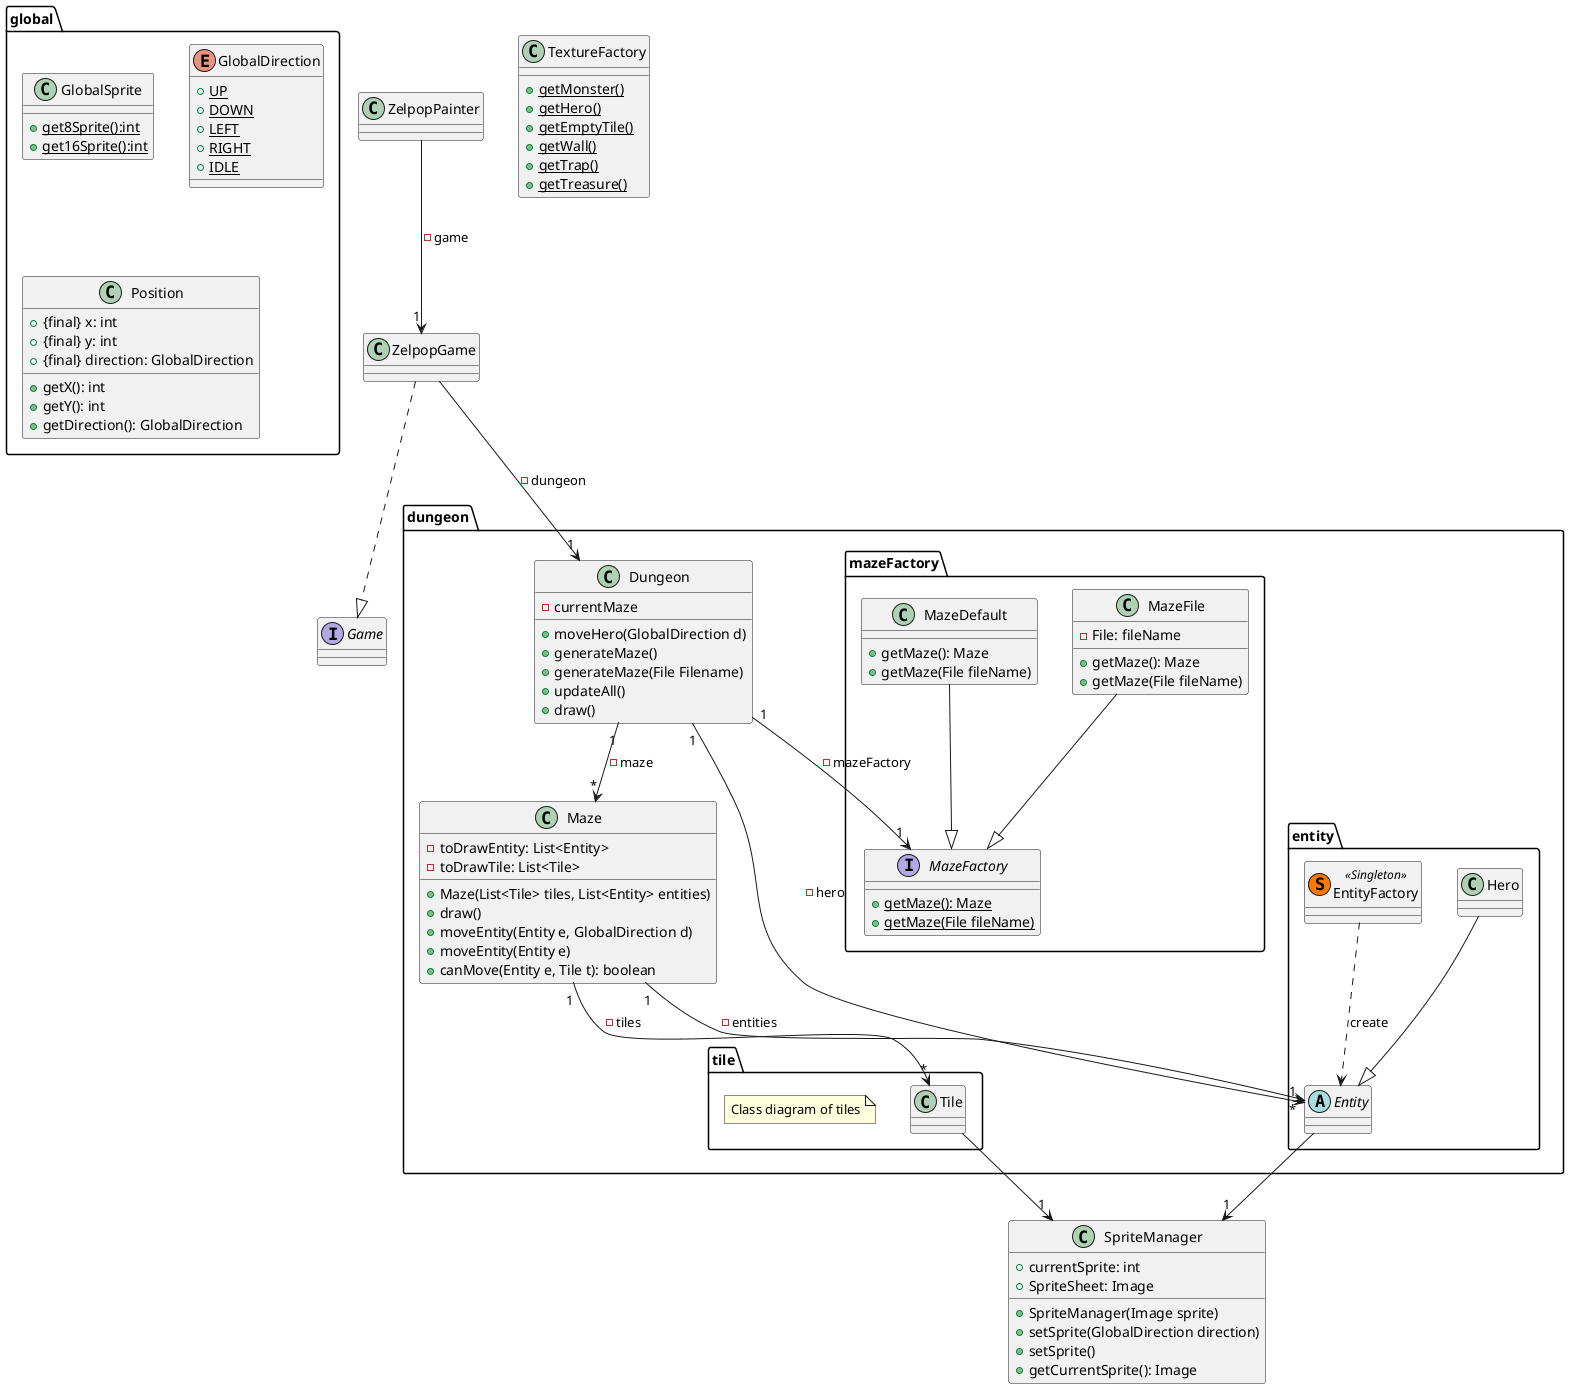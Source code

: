 @startuml

class ZelpopGame{

}

interface Game{

}

package dungeon{

    class Dungeon{
        - currentMaze
        + moveHero(GlobalDirection d)
        + generateMaze()
        + generateMaze(File Filename)
        + updateAll()
        + draw()
    }

    class Maze{
        - toDrawEntity: List<Entity>
        - toDrawTile: List<Tile>
        + Maze(List<Tile> tiles, List<Entity> entities)
        + draw()
        + moveEntity(Entity e, GlobalDirection d)
        + moveEntity(Entity e)
        + canMove(Entity e, Tile t): boolean
    }

    package tile{

        class Tile{

        }

        note "Class diagram of tiles" as N1

    }

    package entity{

        abstract Entity{

        }

        class Hero{

        }

        class EntityFactory << (S,#FF7700) Singleton >>{

        }

    }

    package mazeFactory{

        interface MazeFactory{
            + {static}getMaze(): Maze
            + {static}getMaze(File fileName)
        }

        class MazeFile{
            - File: fileName
            + getMaze(): Maze
            + getMaze(File fileName)
        }

        class MazeDefault{
            + getMaze(): Maze
            + getMaze(File fileName)
        }

    }

}


class ZelpopPainter{

}

class TextureFactory{
    + {static}getMonster()
    + {static}getHero()
    + {static}getEmptyTile()
    + {static}getWall()
    + {static}getTrap()
    + {static}getTreasure()
}

class SpriteManager{
    + currentSprite: int
    + SpriteSheet: Image
    + SpriteManager(Image sprite)
    + setSprite(GlobalDirection direction)
    + setSprite()
    + getCurrentSprite(): Image
}

package global{

    class GlobalSprite{
        + {static} get8Sprite():int
        + {static} get16Sprite():int
    }

    enum GlobalDirection{
        + {static} UP
        + {static} DOWN
        + {static} LEFT
        + {static} RIGHT
        + {static} IDLE
    }

    class Position{
        + {final} x: int
        + {final} y: int
        + {final} direction: GlobalDirection
        + getX(): int
        + getY(): int
        + getDirection(): GlobalDirection
    }

}

MazeDefault --|> MazeFactory
Dungeon "1" --> "*" Maze: -maze
Dungeon "1" --> "1" MazeFactory: -mazeFactory
Maze "1" --> "*" Tile: -tiles
Maze "1" --> "*" Entity: -entities

EntityFactory ..> Entity : create

ZelpopGame ..|> Game
ZelpopGame --> "1" Dungeon: -dungeon

ZelpopPainter --> "1" ZelpopGame: - game

Hero --|> Entity
Dungeon "1" --> "1" Entity : -hero

MazeFile --|> MazeFactory

Tile --> "1" SpriteManager
Entity --> "1" SpriteManager


@enduml